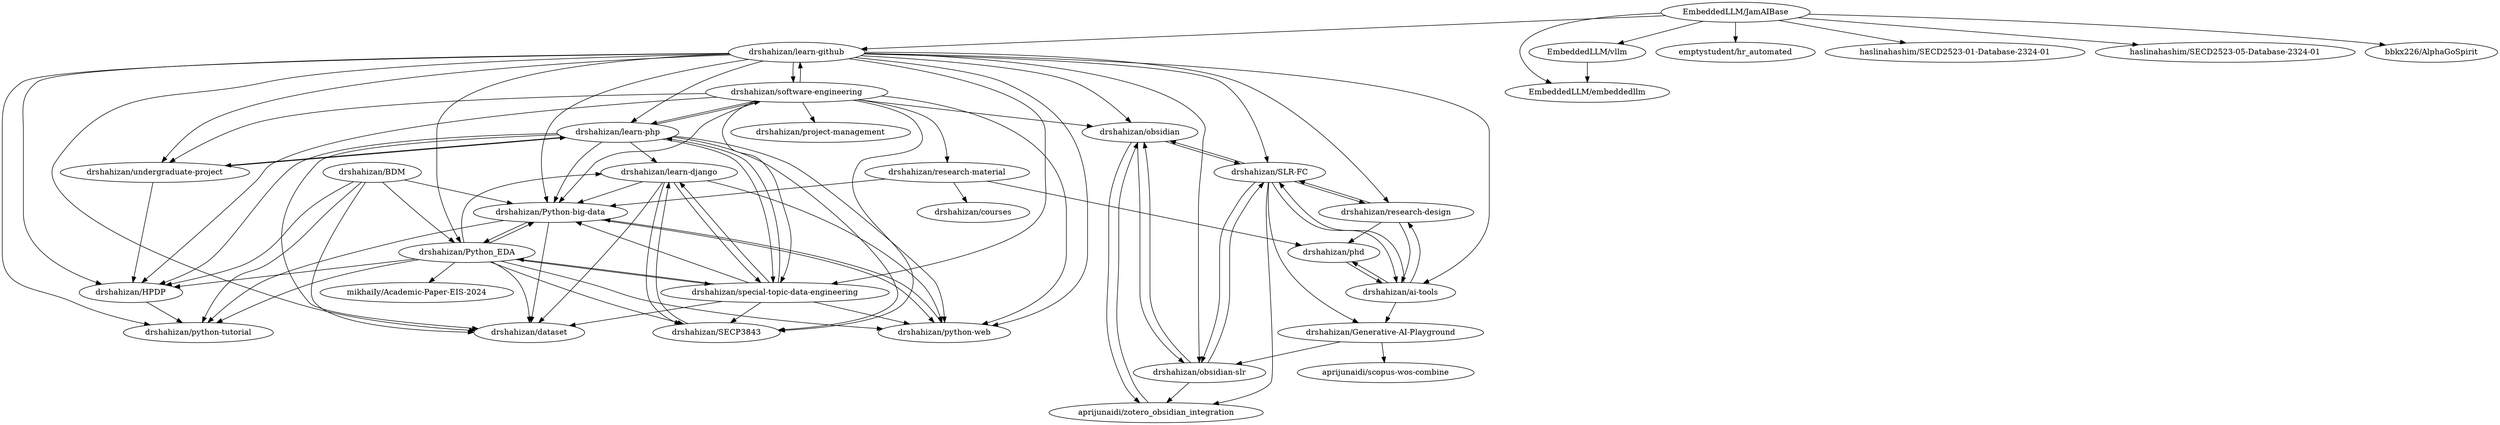 digraph G {
"drshahizan/learn-github" -> "drshahizan/software-engineering"
"drshahizan/learn-github" -> "drshahizan/learn-php"
"drshahizan/learn-github" -> "drshahizan/Python_EDA"
"drshahizan/learn-github" -> "drshahizan/HPDP"
"drshahizan/learn-github" -> "drshahizan/python-tutorial"
"drshahizan/learn-github" -> "drshahizan/Python-big-data"
"drshahizan/learn-github" -> "drshahizan/research-design"
"drshahizan/learn-github" -> "drshahizan/python-web"
"drshahizan/learn-github" -> "drshahizan/obsidian"
"drshahizan/learn-github" -> "drshahizan/special-topic-data-engineering"
"drshahizan/learn-github" -> "drshahizan/SLR-FC"
"drshahizan/learn-github" -> "drshahizan/dataset"
"drshahizan/learn-github" -> "drshahizan/obsidian-slr"
"drshahizan/learn-github" -> "drshahizan/undergraduate-project"
"drshahizan/learn-github" -> "drshahizan/ai-tools"
"drshahizan/learn-php" -> "drshahizan/special-topic-data-engineering"
"drshahizan/learn-php" -> "drshahizan/undergraduate-project"
"drshahizan/learn-php" -> "drshahizan/software-engineering"
"drshahizan/learn-php" -> "drshahizan/Python-big-data"
"drshahizan/learn-php" -> "drshahizan/HPDP"
"drshahizan/learn-php" -> "drshahizan/SECP3843"
"drshahizan/learn-php" -> "drshahizan/python-web"
"drshahizan/learn-php" -> "drshahizan/learn-django"
"drshahizan/learn-php" -> "drshahizan/dataset"
"drshahizan/Python_EDA" -> "drshahizan/Python-big-data"
"drshahizan/Python_EDA" -> "drshahizan/python-web"
"drshahizan/Python_EDA" -> "drshahizan/python-tutorial"
"drshahizan/Python_EDA" -> "drshahizan/dataset"
"drshahizan/Python_EDA" -> "drshahizan/special-topic-data-engineering"
"drshahizan/Python_EDA" -> "drshahizan/HPDP"
"drshahizan/Python_EDA" -> "drshahizan/learn-django"
"drshahizan/Python_EDA" -> "drshahizan/SECP3843"
"drshahizan/Python_EDA" -> "mikhaiIy/Academic-Paper-EIS-2024"
"drshahizan/Python-big-data" -> "drshahizan/python-web"
"drshahizan/Python-big-data" -> "drshahizan/python-tutorial"
"drshahizan/Python-big-data" -> "drshahizan/Python_EDA"
"drshahizan/Python-big-data" -> "drshahizan/dataset"
"drshahizan/python-web" -> "drshahizan/Python-big-data"
"drshahizan/phd" -> "drshahizan/ai-tools"
"drshahizan/research-material" -> "drshahizan/courses"
"drshahizan/research-material" -> "drshahizan/Python-big-data"
"drshahizan/research-material" -> "drshahizan/phd"
"drshahizan/software-engineering" -> "drshahizan/learn-php"
"drshahizan/software-engineering" -> "drshahizan/undergraduate-project"
"drshahizan/software-engineering" -> "drshahizan/HPDP"
"drshahizan/software-engineering" -> "drshahizan/learn-github"
"drshahizan/software-engineering" -> "drshahizan/special-topic-data-engineering"
"drshahizan/software-engineering" -> "drshahizan/SECP3843"
"drshahizan/software-engineering" -> "drshahizan/Python-big-data"
"drshahizan/software-engineering" -> "drshahizan/research-material"
"drshahizan/software-engineering" -> "drshahizan/project-management"
"drshahizan/software-engineering" -> "drshahizan/obsidian"
"drshahizan/software-engineering" -> "drshahizan/python-web"
"drshahizan/BDM" -> "drshahizan/python-tutorial"
"drshahizan/BDM" -> "drshahizan/HPDP"
"drshahizan/BDM" -> "drshahizan/dataset"
"drshahizan/BDM" -> "drshahizan/Python-big-data"
"drshahizan/BDM" -> "drshahizan/Python_EDA"
"drshahizan/HPDP" -> "drshahizan/python-tutorial"
"drshahizan/special-topic-data-engineering" -> "drshahizan/Python-big-data"
"drshahizan/special-topic-data-engineering" -> "drshahizan/learn-django"
"drshahizan/special-topic-data-engineering" -> "drshahizan/SECP3843"
"drshahizan/special-topic-data-engineering" -> "drshahizan/python-web"
"drshahizan/special-topic-data-engineering" -> "drshahizan/dataset"
"drshahizan/special-topic-data-engineering" -> "drshahizan/Python_EDA"
"drshahizan/special-topic-data-engineering" -> "drshahizan/learn-php"
"drshahizan/learn-django" -> "drshahizan/SECP3843"
"drshahizan/learn-django" -> "drshahizan/special-topic-data-engineering"
"drshahizan/learn-django" -> "drshahizan/python-web"
"drshahizan/learn-django" -> "drshahizan/Python-big-data"
"drshahizan/learn-django" -> "drshahizan/dataset"
"drshahizan/undergraduate-project" -> "drshahizan/learn-php"
"drshahizan/undergraduate-project" -> "drshahizan/HPDP"
"drshahizan/ai-tools" -> "drshahizan/research-design"
"drshahizan/ai-tools" -> "drshahizan/phd"
"drshahizan/ai-tools" -> "drshahizan/SLR-FC"
"drshahizan/ai-tools" -> "drshahizan/Generative-AI-Playground"
"drshahizan/SECP3843" -> "drshahizan/learn-django"
"drshahizan/SLR-FC" -> "drshahizan/obsidian"
"drshahizan/SLR-FC" -> "drshahizan/obsidian-slr"
"drshahizan/SLR-FC" -> "aprijunaidi/zotero_obsidian_integration"
"drshahizan/SLR-FC" -> "drshahizan/ai-tools"
"drshahizan/SLR-FC" -> "drshahizan/research-design"
"drshahizan/SLR-FC" -> "drshahizan/Generative-AI-Playground"
"drshahizan/obsidian" -> "drshahizan/obsidian-slr"
"drshahizan/obsidian" -> "drshahizan/SLR-FC"
"drshahizan/obsidian" -> "aprijunaidi/zotero_obsidian_integration"
"aprijunaidi/zotero_obsidian_integration" -> "drshahizan/obsidian"
"drshahizan/obsidian-slr" -> "drshahizan/obsidian"
"drshahizan/obsidian-slr" -> "drshahizan/SLR-FC"
"drshahizan/obsidian-slr" -> "aprijunaidi/zotero_obsidian_integration"
"drshahizan/research-design" -> "drshahizan/ai-tools"
"drshahizan/research-design" -> "drshahizan/phd"
"drshahizan/research-design" -> "drshahizan/SLR-FC"
"drshahizan/Generative-AI-Playground" -> "aprijunaidi/scopus-wos-combine"
"drshahizan/Generative-AI-Playground" -> "drshahizan/obsidian-slr"
"EmbeddedLLM/vllm" -> "EmbeddedLLM/embeddedllm"
"EmbeddedLLM/JamAIBase" -> "drshahizan/learn-github"
"EmbeddedLLM/JamAIBase" -> "EmbeddedLLM/embeddedllm"
"EmbeddedLLM/JamAIBase" -> "emptystudent/hr_automated"
"EmbeddedLLM/JamAIBase" -> "haslinahashim/SECD2523-01-Database-2324-01"
"EmbeddedLLM/JamAIBase" -> "haslinahashim/SECD2523-05-Database-2324-01"
"EmbeddedLLM/JamAIBase" -> "bbkx226/AlphaGoSpirit"
"EmbeddedLLM/JamAIBase" -> "EmbeddedLLM/vllm"
"drshahizan/learn-github" ["l"="2.363,45.142"]
"drshahizan/software-engineering" ["l"="2.384,45.146"]
"drshahizan/learn-php" ["l"="2.384,45.161"]
"drshahizan/Python_EDA" ["l"="2.421,45.159"]
"drshahizan/HPDP" ["l"="2.401,45.14"]
"drshahizan/python-tutorial" ["l"="2.42,45.137"]
"drshahizan/Python-big-data" ["l"="2.403,45.152"]
"drshahizan/research-design" ["l"="2.365,45.115"]
"drshahizan/python-web" ["l"="2.382,45.172"]
"drshahizan/obsidian" ["l"="2.338,45.133"]
"drshahizan/special-topic-data-engineering" ["l"="2.397,45.169"]
"drshahizan/SLR-FC" ["l"="2.342,45.117"]
"drshahizan/dataset" ["l"="2.409,45.162"]
"drshahizan/obsidian-slr" ["l"="2.325,45.12"]
"drshahizan/undergraduate-project" ["l"="2.363,45.159"]
"drshahizan/ai-tools" ["l"="2.355,45.105"]
"drshahizan/SECP3843" ["l"="2.417,45.174"]
"drshahizan/learn-django" ["l"="2.404,45.18"]
"mikhaiIy/Academic-Paper-EIS-2024" ["l"="2.457,45.166"]
"drshahizan/phd" ["l"="2.377,45.101"]
"drshahizan/research-material" ["l"="2.396,45.12"]
"drshahizan/courses" ["l"="2.414,45.102"]
"drshahizan/project-management" ["l"="2.411,45.124"]
"drshahizan/BDM" ["l"="2.431,45.147"]
"drshahizan/Generative-AI-Playground" ["l"="2.328,45.099"]
"aprijunaidi/zotero_obsidian_integration" ["l"="2.316,45.129"]
"aprijunaidi/scopus-wos-combine" ["l"="2.316,45.084"]
"EmbeddedLLM/vllm" ["l"="2.261,45.196"]
"EmbeddedLLM/embeddedllm" ["l"="2.282,45.193"]
"EmbeddedLLM/JamAIBase" ["l"="2.28,45.17"]
"emptystudent/hr_automated" ["l"="2.271,45.152"]
"haslinahashim/SECD2523-01-Database-2324-01" ["l"="2.245,45.18"]
"haslinahashim/SECD2523-05-Database-2324-01" ["l"="2.251,45.155"]
"bbkx226/AlphaGoSpirit" ["l"="2.25,45.168"]
}